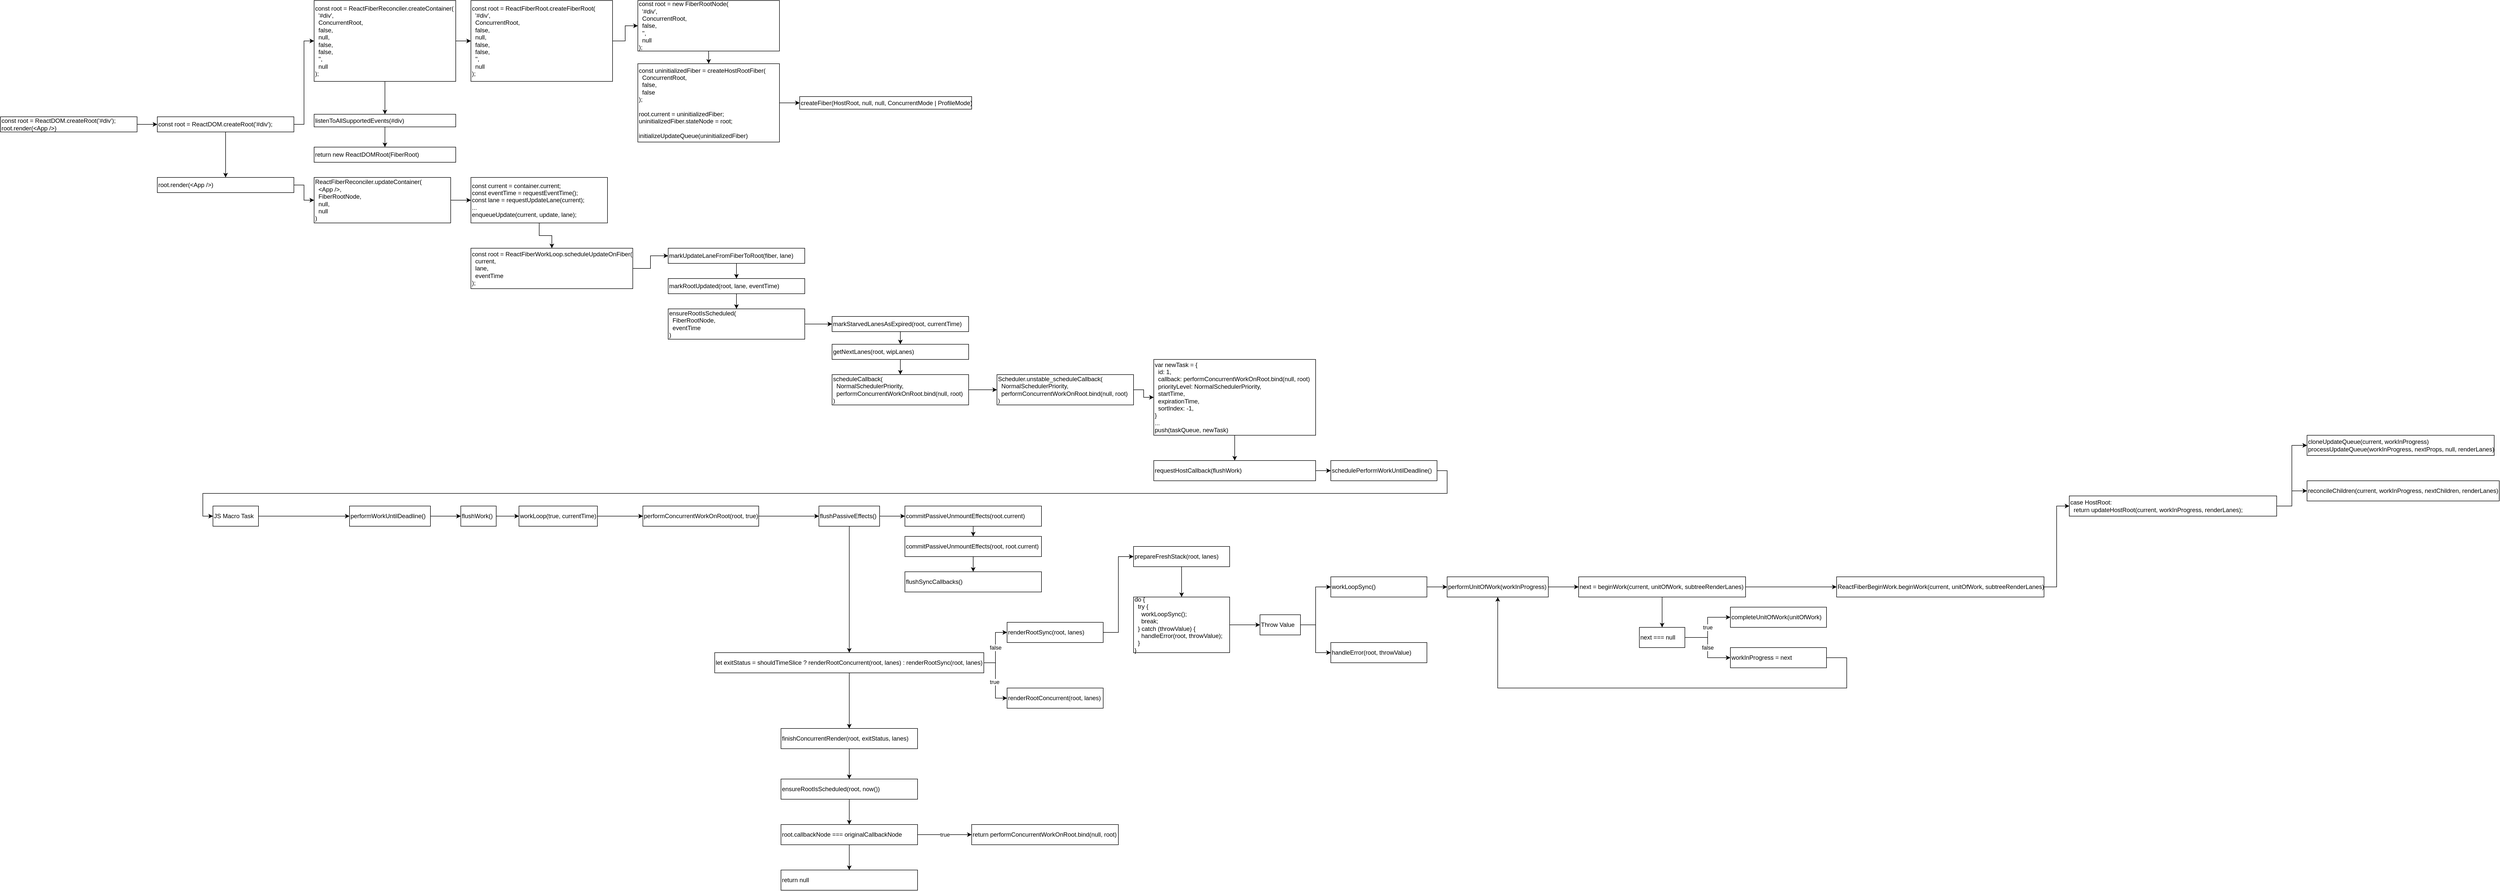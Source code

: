 <mxfile version="16.5.4" type="github">
  <diagram id="GfSZufIO2AmBlwZ52Pym" name="Page-1">
    <mxGraphModel dx="1042" dy="632" grid="1" gridSize="10" guides="1" tooltips="1" connect="1" arrows="1" fold="1" page="1" pageScale="1" pageWidth="827" pageHeight="1169" math="0" shadow="0">
      <root>
        <mxCell id="0" />
        <mxCell id="1" parent="0" />
        <mxCell id="aPvHuGmZJIQzvLXJGcmd-1" value="const root = ReactDOM.createRoot(&#39;#div&#39;);&lt;br&gt;root.render(&amp;lt;App /&amp;gt;)" style="rounded=0;html=1;align=left;" vertex="1" parent="1">
          <mxGeometry x="10" y="290" width="270" height="30" as="geometry" />
        </mxCell>
        <mxCell id="aPvHuGmZJIQzvLXJGcmd-2" value="" style="endArrow=classic;html=1;rounded=0;entryX=0;entryY=0.5;entryDx=0;entryDy=0;exitX=1;exitY=0.5;exitDx=0;exitDy=0;" edge="1" parent="1" source="aPvHuGmZJIQzvLXJGcmd-1" target="aPvHuGmZJIQzvLXJGcmd-3">
          <mxGeometry width="50" height="50" relative="1" as="geometry">
            <mxPoint x="180" y="250" as="sourcePoint" />
            <mxPoint x="350" y="305" as="targetPoint" />
          </mxGeometry>
        </mxCell>
        <mxCell id="aPvHuGmZJIQzvLXJGcmd-5" style="edgeStyle=orthogonalEdgeStyle;rounded=0;orthogonalLoop=1;jettySize=auto;html=1;exitX=1;exitY=0.5;exitDx=0;exitDy=0;entryX=0;entryY=0.5;entryDx=0;entryDy=0;" edge="1" parent="1" source="aPvHuGmZJIQzvLXJGcmd-3" target="aPvHuGmZJIQzvLXJGcmd-4">
          <mxGeometry relative="1" as="geometry" />
        </mxCell>
        <mxCell id="aPvHuGmZJIQzvLXJGcmd-19" style="edgeStyle=orthogonalEdgeStyle;rounded=0;orthogonalLoop=1;jettySize=auto;html=1;exitX=0.5;exitY=1;exitDx=0;exitDy=0;entryX=0.5;entryY=0;entryDx=0;entryDy=0;" edge="1" parent="1" source="aPvHuGmZJIQzvLXJGcmd-3" target="aPvHuGmZJIQzvLXJGcmd-18">
          <mxGeometry relative="1" as="geometry" />
        </mxCell>
        <mxCell id="aPvHuGmZJIQzvLXJGcmd-3" value="const root = ReactDOM.createRoot(&#39;#div&#39;);&lt;br&gt;" style="rounded=0;html=1;align=left;" vertex="1" parent="1">
          <mxGeometry x="320" y="290" width="270" height="30" as="geometry" />
        </mxCell>
        <mxCell id="aPvHuGmZJIQzvLXJGcmd-8" style="edgeStyle=orthogonalEdgeStyle;rounded=0;orthogonalLoop=1;jettySize=auto;html=1;exitX=0.5;exitY=1;exitDx=0;exitDy=0;" edge="1" parent="1" source="aPvHuGmZJIQzvLXJGcmd-4" target="aPvHuGmZJIQzvLXJGcmd-6">
          <mxGeometry relative="1" as="geometry" />
        </mxCell>
        <mxCell id="aPvHuGmZJIQzvLXJGcmd-11" style="edgeStyle=orthogonalEdgeStyle;rounded=0;orthogonalLoop=1;jettySize=auto;html=1;entryX=0;entryY=0.5;entryDx=0;entryDy=0;" edge="1" parent="1" source="aPvHuGmZJIQzvLXJGcmd-4" target="aPvHuGmZJIQzvLXJGcmd-10">
          <mxGeometry relative="1" as="geometry" />
        </mxCell>
        <mxCell id="aPvHuGmZJIQzvLXJGcmd-4" value="const root = ReactFiberReconciler.createContainer(&lt;br&gt;&amp;nbsp; &#39;#div&#39;,&lt;br&gt;&amp;nbsp; ConcurrentRoot,&lt;br&gt;&lt;span style=&quot;white-space: pre&quot;&gt;&amp;nbsp; false,&lt;br&gt;&lt;/span&gt;&amp;nbsp; null,&lt;br&gt;&amp;nbsp; false,&lt;br&gt;&amp;nbsp; false,&lt;br&gt;&amp;nbsp; &#39;&#39;,&lt;br&gt;&amp;nbsp; null&lt;br&gt;);" style="rounded=0;html=1;align=left;" vertex="1" parent="1">
          <mxGeometry x="630" y="60" width="280" height="160" as="geometry" />
        </mxCell>
        <mxCell id="aPvHuGmZJIQzvLXJGcmd-9" style="edgeStyle=orthogonalEdgeStyle;rounded=0;orthogonalLoop=1;jettySize=auto;html=1;exitX=0.5;exitY=1;exitDx=0;exitDy=0;entryX=0.5;entryY=0;entryDx=0;entryDy=0;" edge="1" parent="1" source="aPvHuGmZJIQzvLXJGcmd-6" target="aPvHuGmZJIQzvLXJGcmd-7">
          <mxGeometry relative="1" as="geometry" />
        </mxCell>
        <mxCell id="aPvHuGmZJIQzvLXJGcmd-6" value="listenToAllSupportedEvents(#div)" style="rounded=0;html=1;align=left;" vertex="1" parent="1">
          <mxGeometry x="630" y="285" width="280" height="25" as="geometry" />
        </mxCell>
        <mxCell id="aPvHuGmZJIQzvLXJGcmd-7" value="return new ReactDOMRoot(FiberRoot)" style="rounded=0;html=1;align=left;" vertex="1" parent="1">
          <mxGeometry x="630" y="350" width="280" height="30" as="geometry" />
        </mxCell>
        <mxCell id="aPvHuGmZJIQzvLXJGcmd-16" style="edgeStyle=orthogonalEdgeStyle;rounded=0;orthogonalLoop=1;jettySize=auto;html=1;exitX=1;exitY=0.5;exitDx=0;exitDy=0;entryX=0;entryY=0.5;entryDx=0;entryDy=0;" edge="1" parent="1" source="aPvHuGmZJIQzvLXJGcmd-10" target="aPvHuGmZJIQzvLXJGcmd-12">
          <mxGeometry relative="1" as="geometry" />
        </mxCell>
        <mxCell id="aPvHuGmZJIQzvLXJGcmd-10" value="const root = ReactFiberRoot.createFiberRoot(&lt;br&gt;&amp;nbsp; &#39;#div&#39;,&lt;br&gt;&amp;nbsp; ConcurrentRoot,&lt;br&gt;&lt;span style=&quot;white-space: pre&quot;&gt;&amp;nbsp; false,&lt;br&gt;&lt;/span&gt;&amp;nbsp; null,&lt;br&gt;&amp;nbsp; false,&lt;br&gt;&amp;nbsp; false,&lt;br&gt;&amp;nbsp; &#39;&#39;,&lt;br&gt;&amp;nbsp; null&lt;br&gt;);&lt;br&gt;" style="rounded=0;html=1;align=left;" vertex="1" parent="1">
          <mxGeometry x="940" y="60" width="280" height="160" as="geometry" />
        </mxCell>
        <mxCell id="aPvHuGmZJIQzvLXJGcmd-17" style="edgeStyle=orthogonalEdgeStyle;rounded=0;orthogonalLoop=1;jettySize=auto;html=1;exitX=0.5;exitY=1;exitDx=0;exitDy=0;entryX=0.5;entryY=0;entryDx=0;entryDy=0;" edge="1" parent="1" source="aPvHuGmZJIQzvLXJGcmd-12" target="aPvHuGmZJIQzvLXJGcmd-13">
          <mxGeometry relative="1" as="geometry" />
        </mxCell>
        <mxCell id="aPvHuGmZJIQzvLXJGcmd-12" value="const root = new FiberRootNode(&lt;br&gt;&amp;nbsp; &#39;#div&#39;,&lt;br&gt;&amp;nbsp; ConcurrentRoot,&lt;br&gt;&amp;nbsp; false,&lt;br&gt;&amp;nbsp; &#39;&#39;,&lt;br&gt;&amp;nbsp; null&lt;br&gt;);" style="rounded=0;html=1;align=left;" vertex="1" parent="1">
          <mxGeometry x="1270" y="60" width="280" height="100" as="geometry" />
        </mxCell>
        <mxCell id="aPvHuGmZJIQzvLXJGcmd-15" style="edgeStyle=orthogonalEdgeStyle;rounded=0;orthogonalLoop=1;jettySize=auto;html=1;entryX=0;entryY=0.5;entryDx=0;entryDy=0;" edge="1" parent="1" source="aPvHuGmZJIQzvLXJGcmd-13" target="aPvHuGmZJIQzvLXJGcmd-14">
          <mxGeometry relative="1" as="geometry" />
        </mxCell>
        <mxCell id="aPvHuGmZJIQzvLXJGcmd-13" value="const uninitializedFiber = createHostRootFiber(&lt;br&gt;&amp;nbsp; ConcurrentRoot,&lt;br&gt;&amp;nbsp; false,&lt;br&gt;&amp;nbsp; false&lt;br&gt;);&lt;br&gt;&lt;br&gt;root.current = uninitializedFiber;&lt;br&gt;uninitializedFiber.stateNode = root;&lt;br&gt;&lt;br&gt;initializeUpdateQueue(uninitializedFiber)&lt;br&gt;" style="rounded=0;html=1;align=left;" vertex="1" parent="1">
          <mxGeometry x="1270" y="185" width="280" height="155" as="geometry" />
        </mxCell>
        <mxCell id="aPvHuGmZJIQzvLXJGcmd-14" value="createFiber(HostRoot, null, null, ConcurrentMode | ProfileMode)" style="rounded=0;html=1;align=left;" vertex="1" parent="1">
          <mxGeometry x="1590" y="250" width="340" height="25" as="geometry" />
        </mxCell>
        <mxCell id="aPvHuGmZJIQzvLXJGcmd-21" style="edgeStyle=orthogonalEdgeStyle;rounded=0;orthogonalLoop=1;jettySize=auto;html=1;exitX=1;exitY=0.5;exitDx=0;exitDy=0;entryX=0;entryY=0.5;entryDx=0;entryDy=0;" edge="1" parent="1" source="aPvHuGmZJIQzvLXJGcmd-18" target="aPvHuGmZJIQzvLXJGcmd-20">
          <mxGeometry relative="1" as="geometry" />
        </mxCell>
        <mxCell id="aPvHuGmZJIQzvLXJGcmd-18" value="root.render(&amp;lt;App /&amp;gt;)" style="rounded=0;html=1;align=left;" vertex="1" parent="1">
          <mxGeometry x="320" y="410" width="270" height="30" as="geometry" />
        </mxCell>
        <mxCell id="aPvHuGmZJIQzvLXJGcmd-23" style="edgeStyle=orthogonalEdgeStyle;rounded=0;orthogonalLoop=1;jettySize=auto;html=1;exitX=1;exitY=0.5;exitDx=0;exitDy=0;entryX=0;entryY=0.5;entryDx=0;entryDy=0;" edge="1" parent="1" source="aPvHuGmZJIQzvLXJGcmd-20" target="aPvHuGmZJIQzvLXJGcmd-22">
          <mxGeometry relative="1" as="geometry" />
        </mxCell>
        <mxCell id="aPvHuGmZJIQzvLXJGcmd-20" value="ReactFiberReconciler.updateContainer(&lt;br&gt;&amp;nbsp; &amp;lt;App /&amp;gt;,&lt;br&gt;&amp;nbsp; FiberRootNode,&lt;br&gt;&amp;nbsp; null,&lt;br&gt;&amp;nbsp; null&lt;br&gt;)" style="rounded=0;html=1;align=left;" vertex="1" parent="1">
          <mxGeometry x="630" y="410" width="270" height="90" as="geometry" />
        </mxCell>
        <mxCell id="aPvHuGmZJIQzvLXJGcmd-25" style="edgeStyle=orthogonalEdgeStyle;rounded=0;orthogonalLoop=1;jettySize=auto;html=1;exitX=0.5;exitY=1;exitDx=0;exitDy=0;entryX=0.5;entryY=0;entryDx=0;entryDy=0;" edge="1" parent="1" source="aPvHuGmZJIQzvLXJGcmd-22" target="aPvHuGmZJIQzvLXJGcmd-24">
          <mxGeometry relative="1" as="geometry" />
        </mxCell>
        <mxCell id="aPvHuGmZJIQzvLXJGcmd-22" value="const current = container.current;&lt;br&gt;const eventTime = requestEventTime();&lt;br&gt;const lane = requestUpdateLane(current);&lt;br&gt;...&lt;br&gt;enqueueUpdate(current, update, lane);&lt;br&gt;" style="rounded=0;html=1;align=left;" vertex="1" parent="1">
          <mxGeometry x="940" y="410" width="270" height="90" as="geometry" />
        </mxCell>
        <mxCell id="aPvHuGmZJIQzvLXJGcmd-30" style="edgeStyle=orthogonalEdgeStyle;rounded=0;orthogonalLoop=1;jettySize=auto;html=1;exitX=1;exitY=0.5;exitDx=0;exitDy=0;entryX=0;entryY=0.5;entryDx=0;entryDy=0;" edge="1" parent="1" source="aPvHuGmZJIQzvLXJGcmd-24" target="aPvHuGmZJIQzvLXJGcmd-26">
          <mxGeometry relative="1" as="geometry" />
        </mxCell>
        <mxCell id="aPvHuGmZJIQzvLXJGcmd-24" value="const root = ReactFiberWorkLoop.scheduleUpdateOnFiber(&lt;br&gt;&amp;nbsp; current,&lt;br&gt;&amp;nbsp; lane, &lt;br&gt;&amp;nbsp; eventTime&lt;br&gt;);" style="rounded=0;html=1;align=left;" vertex="1" parent="1">
          <mxGeometry x="940" y="550" width="320" height="80" as="geometry" />
        </mxCell>
        <mxCell id="aPvHuGmZJIQzvLXJGcmd-31" style="edgeStyle=orthogonalEdgeStyle;rounded=0;orthogonalLoop=1;jettySize=auto;html=1;exitX=0.5;exitY=1;exitDx=0;exitDy=0;entryX=0.5;entryY=0;entryDx=0;entryDy=0;" edge="1" parent="1" source="aPvHuGmZJIQzvLXJGcmd-26" target="aPvHuGmZJIQzvLXJGcmd-27">
          <mxGeometry relative="1" as="geometry" />
        </mxCell>
        <mxCell id="aPvHuGmZJIQzvLXJGcmd-26" value="markUpdateLaneFromFiberToRoot(fiber, lane)" style="rounded=0;html=1;align=left;" vertex="1" parent="1">
          <mxGeometry x="1330" y="550" width="270" height="30" as="geometry" />
        </mxCell>
        <mxCell id="aPvHuGmZJIQzvLXJGcmd-33" style="edgeStyle=orthogonalEdgeStyle;rounded=0;orthogonalLoop=1;jettySize=auto;html=1;exitX=0.5;exitY=1;exitDx=0;exitDy=0;entryX=0.5;entryY=0;entryDx=0;entryDy=0;" edge="1" parent="1" source="aPvHuGmZJIQzvLXJGcmd-27" target="aPvHuGmZJIQzvLXJGcmd-32">
          <mxGeometry relative="1" as="geometry" />
        </mxCell>
        <mxCell id="aPvHuGmZJIQzvLXJGcmd-27" value="markRootUpdated(root, lane, eventTime)" style="rounded=0;html=1;align=left;" vertex="1" parent="1">
          <mxGeometry x="1330" y="610" width="270" height="30" as="geometry" />
        </mxCell>
        <mxCell id="aPvHuGmZJIQzvLXJGcmd-35" style="edgeStyle=orthogonalEdgeStyle;rounded=0;orthogonalLoop=1;jettySize=auto;html=1;exitX=1;exitY=0.5;exitDx=0;exitDy=0;entryX=0;entryY=0.5;entryDx=0;entryDy=0;" edge="1" parent="1" source="aPvHuGmZJIQzvLXJGcmd-32" target="aPvHuGmZJIQzvLXJGcmd-34">
          <mxGeometry relative="1" as="geometry" />
        </mxCell>
        <mxCell id="aPvHuGmZJIQzvLXJGcmd-32" value="ensureRootIsScheduled(&lt;br&gt;&amp;nbsp; FiberRootNode, &lt;br&gt;&amp;nbsp; eventTime&lt;br&gt;)" style="rounded=0;html=1;align=left;" vertex="1" parent="1">
          <mxGeometry x="1330" y="670" width="270" height="60" as="geometry" />
        </mxCell>
        <mxCell id="aPvHuGmZJIQzvLXJGcmd-37" style="edgeStyle=orthogonalEdgeStyle;rounded=0;orthogonalLoop=1;jettySize=auto;html=1;exitX=0.5;exitY=1;exitDx=0;exitDy=0;entryX=0.5;entryY=0;entryDx=0;entryDy=0;" edge="1" parent="1" source="aPvHuGmZJIQzvLXJGcmd-34" target="aPvHuGmZJIQzvLXJGcmd-36">
          <mxGeometry relative="1" as="geometry" />
        </mxCell>
        <mxCell id="aPvHuGmZJIQzvLXJGcmd-34" value="markStarvedLanesAsExpired(root, currentTime)" style="rounded=0;html=1;align=left;" vertex="1" parent="1">
          <mxGeometry x="1654" y="685" width="270" height="30" as="geometry" />
        </mxCell>
        <mxCell id="aPvHuGmZJIQzvLXJGcmd-39" style="edgeStyle=orthogonalEdgeStyle;rounded=0;orthogonalLoop=1;jettySize=auto;html=1;exitX=0.5;exitY=1;exitDx=0;exitDy=0;entryX=0.5;entryY=0;entryDx=0;entryDy=0;" edge="1" parent="1" source="aPvHuGmZJIQzvLXJGcmd-36" target="aPvHuGmZJIQzvLXJGcmd-38">
          <mxGeometry relative="1" as="geometry" />
        </mxCell>
        <mxCell id="aPvHuGmZJIQzvLXJGcmd-36" value="getNextLanes(root, wipLanes)" style="rounded=0;html=1;align=left;" vertex="1" parent="1">
          <mxGeometry x="1654" y="740" width="270" height="30" as="geometry" />
        </mxCell>
        <mxCell id="aPvHuGmZJIQzvLXJGcmd-41" style="edgeStyle=orthogonalEdgeStyle;rounded=0;orthogonalLoop=1;jettySize=auto;html=1;exitX=1;exitY=0.5;exitDx=0;exitDy=0;" edge="1" parent="1" source="aPvHuGmZJIQzvLXJGcmd-38" target="aPvHuGmZJIQzvLXJGcmd-40">
          <mxGeometry relative="1" as="geometry" />
        </mxCell>
        <mxCell id="aPvHuGmZJIQzvLXJGcmd-38" value="scheduleCallback(&lt;br&gt;&amp;nbsp; NormalSchedulerPriority, &lt;br&gt;&amp;nbsp; performConcurrentWorkOnRoot.bind(null, root)&lt;br&gt;)" style="rounded=0;html=1;align=left;" vertex="1" parent="1">
          <mxGeometry x="1654" y="800" width="270" height="60" as="geometry" />
        </mxCell>
        <mxCell id="aPvHuGmZJIQzvLXJGcmd-43" style="edgeStyle=orthogonalEdgeStyle;rounded=0;orthogonalLoop=1;jettySize=auto;html=1;exitX=1;exitY=0.5;exitDx=0;exitDy=0;entryX=0;entryY=0.5;entryDx=0;entryDy=0;" edge="1" parent="1" source="aPvHuGmZJIQzvLXJGcmd-40" target="aPvHuGmZJIQzvLXJGcmd-42">
          <mxGeometry relative="1" as="geometry" />
        </mxCell>
        <mxCell id="aPvHuGmZJIQzvLXJGcmd-40" value="Scheduler.unstable_scheduleCallback(&lt;br&gt;&amp;nbsp; NormalSchedulerPriority, &lt;br&gt;&amp;nbsp; performConcurrentWorkOnRoot.bind(null, root)&lt;br&gt;)" style="rounded=0;html=1;align=left;" vertex="1" parent="1">
          <mxGeometry x="1980" y="800" width="270" height="60" as="geometry" />
        </mxCell>
        <mxCell id="aPvHuGmZJIQzvLXJGcmd-46" style="edgeStyle=orthogonalEdgeStyle;rounded=0;orthogonalLoop=1;jettySize=auto;html=1;exitX=0.5;exitY=1;exitDx=0;exitDy=0;entryX=0.5;entryY=0;entryDx=0;entryDy=0;" edge="1" parent="1" source="aPvHuGmZJIQzvLXJGcmd-42" target="aPvHuGmZJIQzvLXJGcmd-45">
          <mxGeometry relative="1" as="geometry" />
        </mxCell>
        <mxCell id="aPvHuGmZJIQzvLXJGcmd-42" value="var newTask = {&lt;br&gt;&lt;span&gt;&amp;nbsp; id: 1,&lt;br&gt;&lt;/span&gt;&amp;nbsp; callback: performConcurrentWorkOnRoot.bind(null, root)&lt;br&gt;&amp;nbsp; priorityLevel: NormalSchedulerPriority,&lt;br&gt;&amp;nbsp; startTime,&lt;br&gt;&amp;nbsp; expirationTime,&lt;br&gt;&amp;nbsp; sortIndex: -1,&lt;br&gt;}&lt;br&gt;...&lt;br&gt;push(taskQueue, newTask)&lt;br&gt;" style="rounded=0;html=1;align=left;" vertex="1" parent="1">
          <mxGeometry x="2290" y="770" width="320" height="150" as="geometry" />
        </mxCell>
        <mxCell id="aPvHuGmZJIQzvLXJGcmd-49" style="edgeStyle=orthogonalEdgeStyle;rounded=0;orthogonalLoop=1;jettySize=auto;html=1;exitX=1;exitY=0.5;exitDx=0;exitDy=0;entryX=0;entryY=0.5;entryDx=0;entryDy=0;" edge="1" parent="1" source="aPvHuGmZJIQzvLXJGcmd-45" target="aPvHuGmZJIQzvLXJGcmd-47">
          <mxGeometry relative="1" as="geometry" />
        </mxCell>
        <mxCell id="aPvHuGmZJIQzvLXJGcmd-45" value="requestHostCallback(flushWork)" style="rounded=0;html=1;align=left;" vertex="1" parent="1">
          <mxGeometry x="2290" y="970" width="320" height="40" as="geometry" />
        </mxCell>
        <mxCell id="aPvHuGmZJIQzvLXJGcmd-53" style="edgeStyle=orthogonalEdgeStyle;rounded=0;orthogonalLoop=1;jettySize=auto;html=1;exitX=1;exitY=0.5;exitDx=0;exitDy=0;entryX=0;entryY=0.5;entryDx=0;entryDy=0;" edge="1" parent="1" source="aPvHuGmZJIQzvLXJGcmd-47" target="aPvHuGmZJIQzvLXJGcmd-51">
          <mxGeometry relative="1" as="geometry" />
        </mxCell>
        <mxCell id="aPvHuGmZJIQzvLXJGcmd-47" value="schedulePerformWorkUntilDeadline()" style="rounded=0;html=1;align=left;" vertex="1" parent="1">
          <mxGeometry x="2640" y="970" width="210" height="40" as="geometry" />
        </mxCell>
        <mxCell id="aPvHuGmZJIQzvLXJGcmd-55" value="" style="edgeStyle=orthogonalEdgeStyle;rounded=0;orthogonalLoop=1;jettySize=auto;html=1;" edge="1" parent="1" source="aPvHuGmZJIQzvLXJGcmd-50" target="aPvHuGmZJIQzvLXJGcmd-54">
          <mxGeometry relative="1" as="geometry" />
        </mxCell>
        <mxCell id="aPvHuGmZJIQzvLXJGcmd-50" value="performWorkUntilDeadline()" style="rounded=0;html=1;align=left;" vertex="1" parent="1">
          <mxGeometry x="700" y="1060" width="160" height="40" as="geometry" />
        </mxCell>
        <mxCell id="aPvHuGmZJIQzvLXJGcmd-52" style="edgeStyle=orthogonalEdgeStyle;rounded=0;orthogonalLoop=1;jettySize=auto;html=1;exitX=1;exitY=0.5;exitDx=0;exitDy=0;entryX=0;entryY=0.5;entryDx=0;entryDy=0;" edge="1" parent="1" source="aPvHuGmZJIQzvLXJGcmd-51" target="aPvHuGmZJIQzvLXJGcmd-50">
          <mxGeometry relative="1" as="geometry" />
        </mxCell>
        <mxCell id="aPvHuGmZJIQzvLXJGcmd-51" value="JS Macro Task" style="rounded=0;html=1;align=left;" vertex="1" parent="1">
          <mxGeometry x="430" y="1060" width="90" height="40" as="geometry" />
        </mxCell>
        <mxCell id="aPvHuGmZJIQzvLXJGcmd-57" value="" style="edgeStyle=orthogonalEdgeStyle;rounded=0;orthogonalLoop=1;jettySize=auto;html=1;" edge="1" parent="1" source="aPvHuGmZJIQzvLXJGcmd-54" target="aPvHuGmZJIQzvLXJGcmd-56">
          <mxGeometry relative="1" as="geometry" />
        </mxCell>
        <mxCell id="aPvHuGmZJIQzvLXJGcmd-54" value="flushWork()" style="rounded=0;html=1;align=left;" vertex="1" parent="1">
          <mxGeometry x="920" y="1060" width="70" height="40" as="geometry" />
        </mxCell>
        <mxCell id="aPvHuGmZJIQzvLXJGcmd-59" value="" style="edgeStyle=orthogonalEdgeStyle;rounded=0;orthogonalLoop=1;jettySize=auto;html=1;entryX=0;entryY=0.5;entryDx=0;entryDy=0;" edge="1" parent="1" source="aPvHuGmZJIQzvLXJGcmd-56" target="aPvHuGmZJIQzvLXJGcmd-66">
          <mxGeometry relative="1" as="geometry">
            <mxPoint x="1560" y="1130" as="targetPoint" />
          </mxGeometry>
        </mxCell>
        <mxCell id="aPvHuGmZJIQzvLXJGcmd-56" value="workLoop(true, currentTime)" style="rounded=0;html=1;align=left;" vertex="1" parent="1">
          <mxGeometry x="1035" y="1060" width="155" height="40" as="geometry" />
        </mxCell>
        <mxCell id="aPvHuGmZJIQzvLXJGcmd-62" value="" style="edgeStyle=orthogonalEdgeStyle;rounded=0;orthogonalLoop=1;jettySize=auto;html=1;" edge="1" parent="1" source="aPvHuGmZJIQzvLXJGcmd-58" target="aPvHuGmZJIQzvLXJGcmd-60">
          <mxGeometry relative="1" as="geometry" />
        </mxCell>
        <mxCell id="aPvHuGmZJIQzvLXJGcmd-69" style="edgeStyle=orthogonalEdgeStyle;rounded=0;orthogonalLoop=1;jettySize=auto;html=1;" edge="1" parent="1" source="aPvHuGmZJIQzvLXJGcmd-58" target="aPvHuGmZJIQzvLXJGcmd-68">
          <mxGeometry relative="1" as="geometry" />
        </mxCell>
        <mxCell id="aPvHuGmZJIQzvLXJGcmd-58" value="flushPassiveEffects()" style="rounded=0;html=1;align=left;" vertex="1" parent="1">
          <mxGeometry x="1628" y="1060" width="120" height="40" as="geometry" />
        </mxCell>
        <mxCell id="aPvHuGmZJIQzvLXJGcmd-63" value="" style="edgeStyle=orthogonalEdgeStyle;rounded=0;orthogonalLoop=1;jettySize=auto;html=1;" edge="1" parent="1" source="aPvHuGmZJIQzvLXJGcmd-60" target="aPvHuGmZJIQzvLXJGcmd-61">
          <mxGeometry relative="1" as="geometry" />
        </mxCell>
        <mxCell id="aPvHuGmZJIQzvLXJGcmd-60" value="commitPassiveUnmountEffects(root.current)" style="rounded=0;html=1;align=left;" vertex="1" parent="1">
          <mxGeometry x="1798" y="1060" width="270" height="40" as="geometry" />
        </mxCell>
        <mxCell id="aPvHuGmZJIQzvLXJGcmd-65" value="" style="edgeStyle=orthogonalEdgeStyle;rounded=0;orthogonalLoop=1;jettySize=auto;html=1;" edge="1" parent="1" source="aPvHuGmZJIQzvLXJGcmd-61" target="aPvHuGmZJIQzvLXJGcmd-64">
          <mxGeometry relative="1" as="geometry" />
        </mxCell>
        <mxCell id="aPvHuGmZJIQzvLXJGcmd-61" value="commitPassiveUnmountEffects(root, root.current)" style="rounded=0;html=1;align=left;" vertex="1" parent="1">
          <mxGeometry x="1798" y="1120" width="270" height="40" as="geometry" />
        </mxCell>
        <mxCell id="aPvHuGmZJIQzvLXJGcmd-64" value="flushSyncCallbacks()" style="rounded=0;html=1;align=left;" vertex="1" parent="1">
          <mxGeometry x="1798" y="1190" width="270" height="40" as="geometry" />
        </mxCell>
        <mxCell id="aPvHuGmZJIQzvLXJGcmd-67" value="" style="edgeStyle=orthogonalEdgeStyle;rounded=0;orthogonalLoop=1;jettySize=auto;html=1;" edge="1" parent="1" source="aPvHuGmZJIQzvLXJGcmd-66" target="aPvHuGmZJIQzvLXJGcmd-58">
          <mxGeometry relative="1" as="geometry" />
        </mxCell>
        <mxCell id="aPvHuGmZJIQzvLXJGcmd-66" value="performConcurrentWorkOnRoot(root, true)" style="rounded=0;html=1;align=left;" vertex="1" parent="1">
          <mxGeometry x="1280" y="1060" width="229" height="40" as="geometry" />
        </mxCell>
        <mxCell id="aPvHuGmZJIQzvLXJGcmd-72" style="edgeStyle=orthogonalEdgeStyle;rounded=0;orthogonalLoop=1;jettySize=auto;html=1;entryX=0;entryY=0.5;entryDx=0;entryDy=0;" edge="1" parent="1" source="aPvHuGmZJIQzvLXJGcmd-68" target="aPvHuGmZJIQzvLXJGcmd-70">
          <mxGeometry relative="1" as="geometry" />
        </mxCell>
        <mxCell id="aPvHuGmZJIQzvLXJGcmd-73" value="true" style="edgeLabel;html=1;align=center;verticalAlign=middle;resizable=0;points=[];" vertex="1" connectable="0" parent="aPvHuGmZJIQzvLXJGcmd-72">
          <mxGeometry x="0.052" y="-2" relative="1" as="geometry">
            <mxPoint as="offset" />
          </mxGeometry>
        </mxCell>
        <mxCell id="aPvHuGmZJIQzvLXJGcmd-74" value="false" style="edgeStyle=orthogonalEdgeStyle;rounded=0;orthogonalLoop=1;jettySize=auto;html=1;entryX=0;entryY=0.5;entryDx=0;entryDy=0;" edge="1" parent="1" source="aPvHuGmZJIQzvLXJGcmd-68" target="aPvHuGmZJIQzvLXJGcmd-71">
          <mxGeometry relative="1" as="geometry" />
        </mxCell>
        <mxCell id="aPvHuGmZJIQzvLXJGcmd-77" value="" style="edgeStyle=orthogonalEdgeStyle;rounded=0;orthogonalLoop=1;jettySize=auto;html=1;" edge="1" parent="1" source="aPvHuGmZJIQzvLXJGcmd-68" target="aPvHuGmZJIQzvLXJGcmd-75">
          <mxGeometry relative="1" as="geometry" />
        </mxCell>
        <mxCell id="aPvHuGmZJIQzvLXJGcmd-68" value="let exitStatus = shouldTimeSlice ? renderRootConcurrent(root, lanes) : renderRootSync(root, lanes)" style="rounded=0;html=1;align=left;" vertex="1" parent="1">
          <mxGeometry x="1422" y="1350" width="532" height="40" as="geometry" />
        </mxCell>
        <mxCell id="aPvHuGmZJIQzvLXJGcmd-70" value="renderRootConcurrent(root, lanes)" style="rounded=0;html=1;align=left;" vertex="1" parent="1">
          <mxGeometry x="2000" y="1420" width="190" height="40" as="geometry" />
        </mxCell>
        <mxCell id="aPvHuGmZJIQzvLXJGcmd-87" value="" style="edgeStyle=orthogonalEdgeStyle;rounded=0;orthogonalLoop=1;jettySize=auto;html=1;entryX=0;entryY=0.5;entryDx=0;entryDy=0;" edge="1" parent="1" source="aPvHuGmZJIQzvLXJGcmd-71" target="aPvHuGmZJIQzvLXJGcmd-86">
          <mxGeometry relative="1" as="geometry" />
        </mxCell>
        <mxCell id="aPvHuGmZJIQzvLXJGcmd-71" value="renderRootSync(root, lanes)" style="rounded=0;html=1;align=left;" vertex="1" parent="1">
          <mxGeometry x="2000" y="1290" width="190" height="40" as="geometry" />
        </mxCell>
        <mxCell id="aPvHuGmZJIQzvLXJGcmd-78" value="" style="edgeStyle=orthogonalEdgeStyle;rounded=0;orthogonalLoop=1;jettySize=auto;html=1;" edge="1" parent="1" source="aPvHuGmZJIQzvLXJGcmd-75" target="aPvHuGmZJIQzvLXJGcmd-76">
          <mxGeometry relative="1" as="geometry" />
        </mxCell>
        <mxCell id="aPvHuGmZJIQzvLXJGcmd-75" value="finishConcurrentRender(root, exitStatus, lanes)" style="rounded=0;html=1;align=left;" vertex="1" parent="1">
          <mxGeometry x="1553" y="1500" width="270" height="40" as="geometry" />
        </mxCell>
        <mxCell id="aPvHuGmZJIQzvLXJGcmd-83" value="" style="edgeStyle=orthogonalEdgeStyle;rounded=0;orthogonalLoop=1;jettySize=auto;html=1;" edge="1" parent="1" source="aPvHuGmZJIQzvLXJGcmd-76" target="aPvHuGmZJIQzvLXJGcmd-79">
          <mxGeometry relative="1" as="geometry" />
        </mxCell>
        <mxCell id="aPvHuGmZJIQzvLXJGcmd-76" value="ensureRootIsScheduled(root, now())" style="rounded=0;html=1;align=left;" vertex="1" parent="1">
          <mxGeometry x="1553" y="1600" width="270" height="40" as="geometry" />
        </mxCell>
        <mxCell id="aPvHuGmZJIQzvLXJGcmd-81" value="" style="edgeStyle=orthogonalEdgeStyle;rounded=0;orthogonalLoop=1;jettySize=auto;html=1;" edge="1" parent="1" source="aPvHuGmZJIQzvLXJGcmd-79" target="aPvHuGmZJIQzvLXJGcmd-80">
          <mxGeometry relative="1" as="geometry" />
        </mxCell>
        <mxCell id="aPvHuGmZJIQzvLXJGcmd-82" value="true" style="edgeLabel;html=1;align=center;verticalAlign=middle;resizable=0;points=[];" vertex="1" connectable="0" parent="aPvHuGmZJIQzvLXJGcmd-81">
          <mxGeometry x="0.009" y="-5" relative="1" as="geometry">
            <mxPoint y="-5" as="offset" />
          </mxGeometry>
        </mxCell>
        <mxCell id="aPvHuGmZJIQzvLXJGcmd-85" value="" style="edgeStyle=orthogonalEdgeStyle;rounded=0;orthogonalLoop=1;jettySize=auto;html=1;" edge="1" parent="1" source="aPvHuGmZJIQzvLXJGcmd-79" target="aPvHuGmZJIQzvLXJGcmd-84">
          <mxGeometry relative="1" as="geometry" />
        </mxCell>
        <mxCell id="aPvHuGmZJIQzvLXJGcmd-79" value="root.callbackNode === originalCallbackNode" style="rounded=0;html=1;align=left;" vertex="1" parent="1">
          <mxGeometry x="1553" y="1690" width="270" height="40" as="geometry" />
        </mxCell>
        <mxCell id="aPvHuGmZJIQzvLXJGcmd-80" value="return performConcurrentWorkOnRoot.bind(null, root)" style="rounded=0;html=1;align=left;" vertex="1" parent="1">
          <mxGeometry x="1930" y="1690" width="290" height="40" as="geometry" />
        </mxCell>
        <mxCell id="aPvHuGmZJIQzvLXJGcmd-84" value="return null" style="rounded=0;html=1;align=left;" vertex="1" parent="1">
          <mxGeometry x="1553" y="1780" width="270" height="40" as="geometry" />
        </mxCell>
        <mxCell id="aPvHuGmZJIQzvLXJGcmd-89" value="" style="edgeStyle=orthogonalEdgeStyle;rounded=0;orthogonalLoop=1;jettySize=auto;html=1;" edge="1" parent="1" source="aPvHuGmZJIQzvLXJGcmd-86" target="aPvHuGmZJIQzvLXJGcmd-88">
          <mxGeometry relative="1" as="geometry" />
        </mxCell>
        <mxCell id="aPvHuGmZJIQzvLXJGcmd-86" value="prepareFreshStack(root, lanes)" style="rounded=0;html=1;align=left;" vertex="1" parent="1">
          <mxGeometry x="2250" y="1140" width="190" height="40" as="geometry" />
        </mxCell>
        <mxCell id="aPvHuGmZJIQzvLXJGcmd-91" value="" style="edgeStyle=orthogonalEdgeStyle;rounded=0;orthogonalLoop=1;jettySize=auto;html=1;" edge="1" parent="1" source="aPvHuGmZJIQzvLXJGcmd-88" target="aPvHuGmZJIQzvLXJGcmd-90">
          <mxGeometry relative="1" as="geometry" />
        </mxCell>
        <mxCell id="aPvHuGmZJIQzvLXJGcmd-88" value="do {&lt;br&gt;&amp;nbsp; try {&lt;br&gt;&amp;nbsp; &amp;nbsp; workLoopSync();&lt;br&gt;&amp;nbsp; &amp;nbsp; break;&lt;br&gt;&amp;nbsp; } catch (throwValue) {&lt;br&gt;&amp;nbsp; &amp;nbsp; handleError(root, throwValue);&lt;br&gt;&amp;nbsp; }&lt;br&gt;}" style="rounded=0;html=1;align=left;" vertex="1" parent="1">
          <mxGeometry x="2250" y="1240" width="190" height="110" as="geometry" />
        </mxCell>
        <mxCell id="aPvHuGmZJIQzvLXJGcmd-94" style="edgeStyle=orthogonalEdgeStyle;rounded=0;orthogonalLoop=1;jettySize=auto;html=1;exitX=1;exitY=0.5;exitDx=0;exitDy=0;entryX=0;entryY=0.5;entryDx=0;entryDy=0;" edge="1" parent="1" source="aPvHuGmZJIQzvLXJGcmd-90" target="aPvHuGmZJIQzvLXJGcmd-92">
          <mxGeometry relative="1" as="geometry" />
        </mxCell>
        <mxCell id="aPvHuGmZJIQzvLXJGcmd-95" style="edgeStyle=orthogonalEdgeStyle;rounded=0;orthogonalLoop=1;jettySize=auto;html=1;exitX=1;exitY=0.5;exitDx=0;exitDy=0;entryX=0;entryY=0.5;entryDx=0;entryDy=0;" edge="1" parent="1" source="aPvHuGmZJIQzvLXJGcmd-90" target="aPvHuGmZJIQzvLXJGcmd-93">
          <mxGeometry relative="1" as="geometry" />
        </mxCell>
        <mxCell id="aPvHuGmZJIQzvLXJGcmd-90" value="Throw Value" style="rounded=0;html=1;align=left;" vertex="1" parent="1">
          <mxGeometry x="2500" y="1275" width="80" height="40" as="geometry" />
        </mxCell>
        <mxCell id="aPvHuGmZJIQzvLXJGcmd-97" value="" style="edgeStyle=orthogonalEdgeStyle;rounded=0;orthogonalLoop=1;jettySize=auto;html=1;" edge="1" parent="1" source="aPvHuGmZJIQzvLXJGcmd-92" target="aPvHuGmZJIQzvLXJGcmd-96">
          <mxGeometry relative="1" as="geometry" />
        </mxCell>
        <mxCell id="aPvHuGmZJIQzvLXJGcmd-92" value="workLoopSync()" style="rounded=0;html=1;align=left;" vertex="1" parent="1">
          <mxGeometry x="2640" y="1200" width="190" height="40" as="geometry" />
        </mxCell>
        <mxCell id="aPvHuGmZJIQzvLXJGcmd-93" value="handleError(root, throwValue)" style="rounded=0;html=1;align=left;" vertex="1" parent="1">
          <mxGeometry x="2640" y="1330" width="190" height="40" as="geometry" />
        </mxCell>
        <mxCell id="aPvHuGmZJIQzvLXJGcmd-99" value="" style="edgeStyle=orthogonalEdgeStyle;rounded=0;orthogonalLoop=1;jettySize=auto;html=1;" edge="1" parent="1" source="aPvHuGmZJIQzvLXJGcmd-96" target="aPvHuGmZJIQzvLXJGcmd-98">
          <mxGeometry relative="1" as="geometry" />
        </mxCell>
        <mxCell id="aPvHuGmZJIQzvLXJGcmd-96" value="performUnitOfWork(workInProgress)" style="rounded=0;html=1;align=left;" vertex="1" parent="1">
          <mxGeometry x="2870" y="1200" width="200" height="40" as="geometry" />
        </mxCell>
        <mxCell id="aPvHuGmZJIQzvLXJGcmd-101" style="edgeStyle=orthogonalEdgeStyle;rounded=0;orthogonalLoop=1;jettySize=auto;html=1;" edge="1" parent="1" source="aPvHuGmZJIQzvLXJGcmd-98" target="aPvHuGmZJIQzvLXJGcmd-100">
          <mxGeometry relative="1" as="geometry" />
        </mxCell>
        <mxCell id="aPvHuGmZJIQzvLXJGcmd-108" style="edgeStyle=orthogonalEdgeStyle;rounded=0;orthogonalLoop=1;jettySize=auto;html=1;entryX=0;entryY=0.5;entryDx=0;entryDy=0;" edge="1" parent="1" source="aPvHuGmZJIQzvLXJGcmd-98" target="aPvHuGmZJIQzvLXJGcmd-107">
          <mxGeometry relative="1" as="geometry" />
        </mxCell>
        <mxCell id="aPvHuGmZJIQzvLXJGcmd-98" value="next = beginWork(current, unitOfWork, subtreeRenderLanes)" style="rounded=0;html=1;align=left;" vertex="1" parent="1">
          <mxGeometry x="3130" y="1200" width="330" height="40" as="geometry" />
        </mxCell>
        <mxCell id="aPvHuGmZJIQzvLXJGcmd-103" value="true" style="edgeStyle=orthogonalEdgeStyle;rounded=0;orthogonalLoop=1;jettySize=auto;html=1;entryX=0;entryY=0.5;entryDx=0;entryDy=0;" edge="1" parent="1" source="aPvHuGmZJIQzvLXJGcmd-100" target="aPvHuGmZJIQzvLXJGcmd-102">
          <mxGeometry relative="1" as="geometry" />
        </mxCell>
        <mxCell id="aPvHuGmZJIQzvLXJGcmd-105" value="false" style="edgeStyle=orthogonalEdgeStyle;rounded=0;orthogonalLoop=1;jettySize=auto;html=1;entryX=0;entryY=0.5;entryDx=0;entryDy=0;" edge="1" parent="1" source="aPvHuGmZJIQzvLXJGcmd-100" target="aPvHuGmZJIQzvLXJGcmd-104">
          <mxGeometry relative="1" as="geometry" />
        </mxCell>
        <mxCell id="aPvHuGmZJIQzvLXJGcmd-100" value="next === null" style="rounded=0;html=1;align=left;" vertex="1" parent="1">
          <mxGeometry x="3250" y="1300" width="90" height="40" as="geometry" />
        </mxCell>
        <mxCell id="aPvHuGmZJIQzvLXJGcmd-102" value="completeUnitOfWork(unitOfWork)" style="rounded=0;html=1;align=left;" vertex="1" parent="1">
          <mxGeometry x="3430" y="1260" width="190" height="40" as="geometry" />
        </mxCell>
        <mxCell id="aPvHuGmZJIQzvLXJGcmd-106" style="edgeStyle=orthogonalEdgeStyle;rounded=0;orthogonalLoop=1;jettySize=auto;html=1;entryX=0.5;entryY=1;entryDx=0;entryDy=0;exitX=1;exitY=0.5;exitDx=0;exitDy=0;" edge="1" parent="1" source="aPvHuGmZJIQzvLXJGcmd-104" target="aPvHuGmZJIQzvLXJGcmd-96">
          <mxGeometry relative="1" as="geometry">
            <mxPoint x="3660" y="1430" as="sourcePoint" />
            <Array as="points">
              <mxPoint x="3660" y="1360" />
              <mxPoint x="3660" y="1420" />
              <mxPoint x="2970" y="1420" />
            </Array>
          </mxGeometry>
        </mxCell>
        <mxCell id="aPvHuGmZJIQzvLXJGcmd-104" value="workInProgress = next" style="rounded=0;html=1;align=left;" vertex="1" parent="1">
          <mxGeometry x="3430" y="1340" width="190" height="40" as="geometry" />
        </mxCell>
        <mxCell id="aPvHuGmZJIQzvLXJGcmd-110" style="edgeStyle=orthogonalEdgeStyle;rounded=0;orthogonalLoop=1;jettySize=auto;html=1;entryX=0;entryY=0.5;entryDx=0;entryDy=0;" edge="1" parent="1" source="aPvHuGmZJIQzvLXJGcmd-107" target="aPvHuGmZJIQzvLXJGcmd-109">
          <mxGeometry relative="1" as="geometry" />
        </mxCell>
        <mxCell id="aPvHuGmZJIQzvLXJGcmd-107" value="ReactFiberBeginWork.beginWork(current, unitOfWork, subtreeRenderLanes)" style="rounded=0;html=1;align=left;" vertex="1" parent="1">
          <mxGeometry x="3640" y="1200" width="410" height="40" as="geometry" />
        </mxCell>
        <mxCell id="aPvHuGmZJIQzvLXJGcmd-112" style="edgeStyle=orthogonalEdgeStyle;rounded=0;orthogonalLoop=1;jettySize=auto;html=1;entryX=0;entryY=0.5;entryDx=0;entryDy=0;" edge="1" parent="1" source="aPvHuGmZJIQzvLXJGcmd-109" target="aPvHuGmZJIQzvLXJGcmd-111">
          <mxGeometry relative="1" as="geometry" />
        </mxCell>
        <mxCell id="aPvHuGmZJIQzvLXJGcmd-114" style="edgeStyle=orthogonalEdgeStyle;rounded=0;orthogonalLoop=1;jettySize=auto;html=1;entryX=0;entryY=0.5;entryDx=0;entryDy=0;" edge="1" parent="1" source="aPvHuGmZJIQzvLXJGcmd-109" target="aPvHuGmZJIQzvLXJGcmd-113">
          <mxGeometry relative="1" as="geometry" />
        </mxCell>
        <mxCell id="aPvHuGmZJIQzvLXJGcmd-109" value="case HostRoot:&lt;br&gt;&amp;nbsp; return updateHostRoot(current, workInProgress, renderLanes);" style="rounded=0;html=1;align=left;" vertex="1" parent="1">
          <mxGeometry x="4100" y="1040" width="410" height="40" as="geometry" />
        </mxCell>
        <mxCell id="aPvHuGmZJIQzvLXJGcmd-111" value="cloneUpdateQueue(current, workInProgress)&lt;br&gt;processUpdateQueue(workInProgress, nextProps, null, renderLanes)" style="rounded=0;html=1;align=left;" vertex="1" parent="1">
          <mxGeometry x="4570" y="920" width="370" height="40" as="geometry" />
        </mxCell>
        <mxCell id="aPvHuGmZJIQzvLXJGcmd-113" value="reconcileChildren(current, workInProgress, nextChildren, renderLanes)" style="rounded=0;html=1;align=left;" vertex="1" parent="1">
          <mxGeometry x="4570" y="1010" width="380" height="40" as="geometry" />
        </mxCell>
      </root>
    </mxGraphModel>
  </diagram>
</mxfile>
